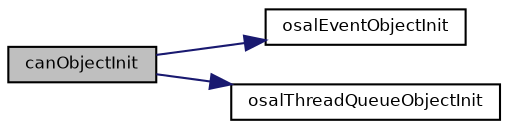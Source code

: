 digraph "canObjectInit"
{
  bgcolor="transparent";
  edge [fontname="Helvetica",fontsize="8",labelfontname="Helvetica",labelfontsize="8"];
  node [fontname="Helvetica",fontsize="8",shape=record];
  rankdir="LR";
  Node5 [label="canObjectInit",height=0.2,width=0.4,color="black", fillcolor="grey75", style="filled", fontcolor="black"];
  Node5 -> Node6 [color="midnightblue",fontsize="8",style="solid",fontname="Helvetica"];
  Node6 [label="osalEventObjectInit",height=0.2,width=0.4,color="black",URL="$group___o_s_a_l.html#gab8a1810d5fe09eba979d369b590fd564",tooltip="Initializes an event source object. "];
  Node5 -> Node7 [color="midnightblue",fontsize="8",style="solid",fontname="Helvetica"];
  Node7 [label="osalThreadQueueObjectInit",height=0.2,width=0.4,color="black",URL="$group___o_s_a_l.html#ga345fc7214d1863e6471ae8433b995a10",tooltip="Initializes a threads queue object. "];
}
